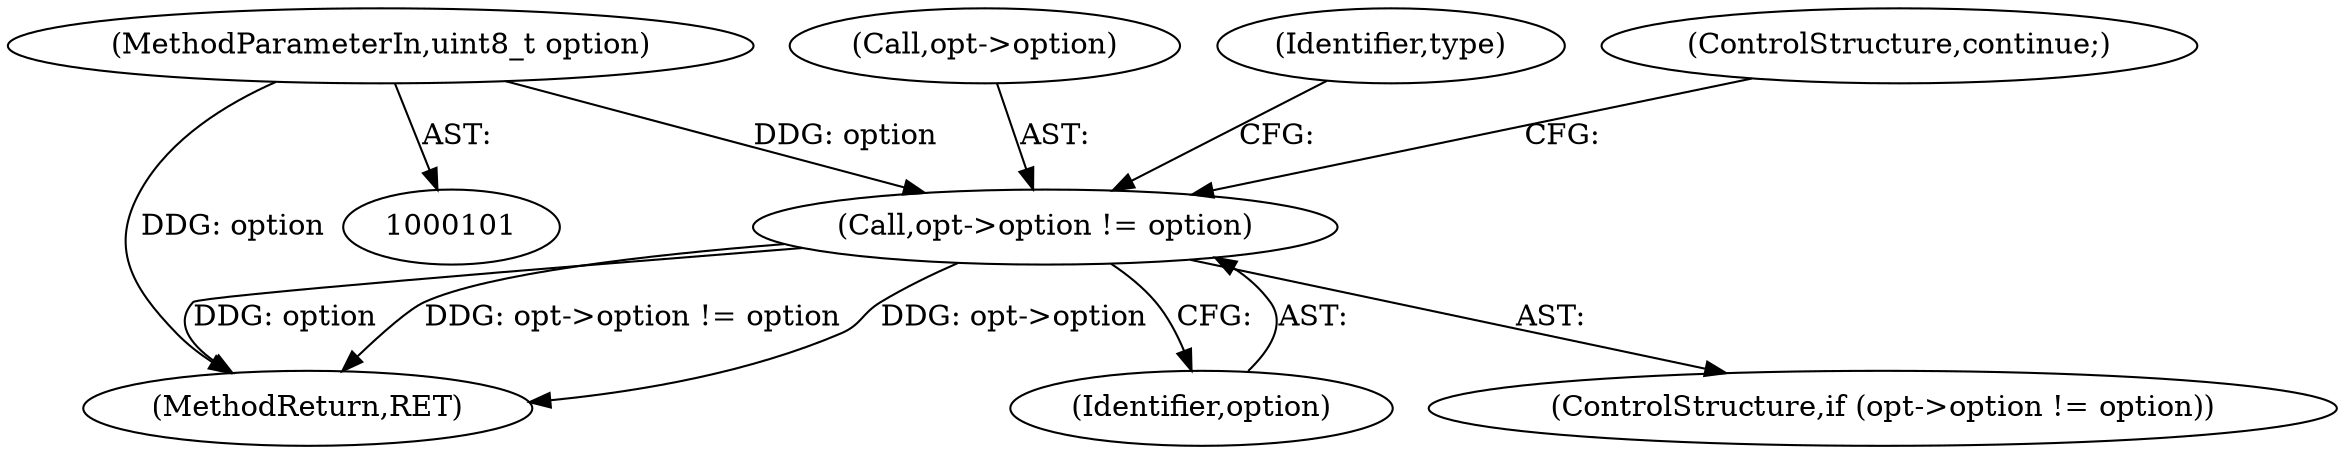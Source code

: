 digraph "0_Android_1390ace71179f04a09c300ee8d0300aa69d9db09@pointer" {
"1000126" [label="(Call,opt->option != option)"];
"1000102" [label="(MethodParameterIn,uint8_t option)"];
"1000125" [label="(ControlStructure,if (opt->option != option))"];
"1000127" [label="(Call,opt->option)"];
"1000126" [label="(Call,opt->option != option)"];
"1000133" [label="(Identifier,type)"];
"1000215" [label="(MethodReturn,RET)"];
"1000102" [label="(MethodParameterIn,uint8_t option)"];
"1000131" [label="(ControlStructure,continue;)"];
"1000130" [label="(Identifier,option)"];
"1000126" -> "1000125"  [label="AST: "];
"1000126" -> "1000130"  [label="CFG: "];
"1000127" -> "1000126"  [label="AST: "];
"1000130" -> "1000126"  [label="AST: "];
"1000131" -> "1000126"  [label="CFG: "];
"1000133" -> "1000126"  [label="CFG: "];
"1000126" -> "1000215"  [label="DDG: option"];
"1000126" -> "1000215"  [label="DDG: opt->option != option"];
"1000126" -> "1000215"  [label="DDG: opt->option"];
"1000102" -> "1000126"  [label="DDG: option"];
"1000102" -> "1000101"  [label="AST: "];
"1000102" -> "1000215"  [label="DDG: option"];
}
